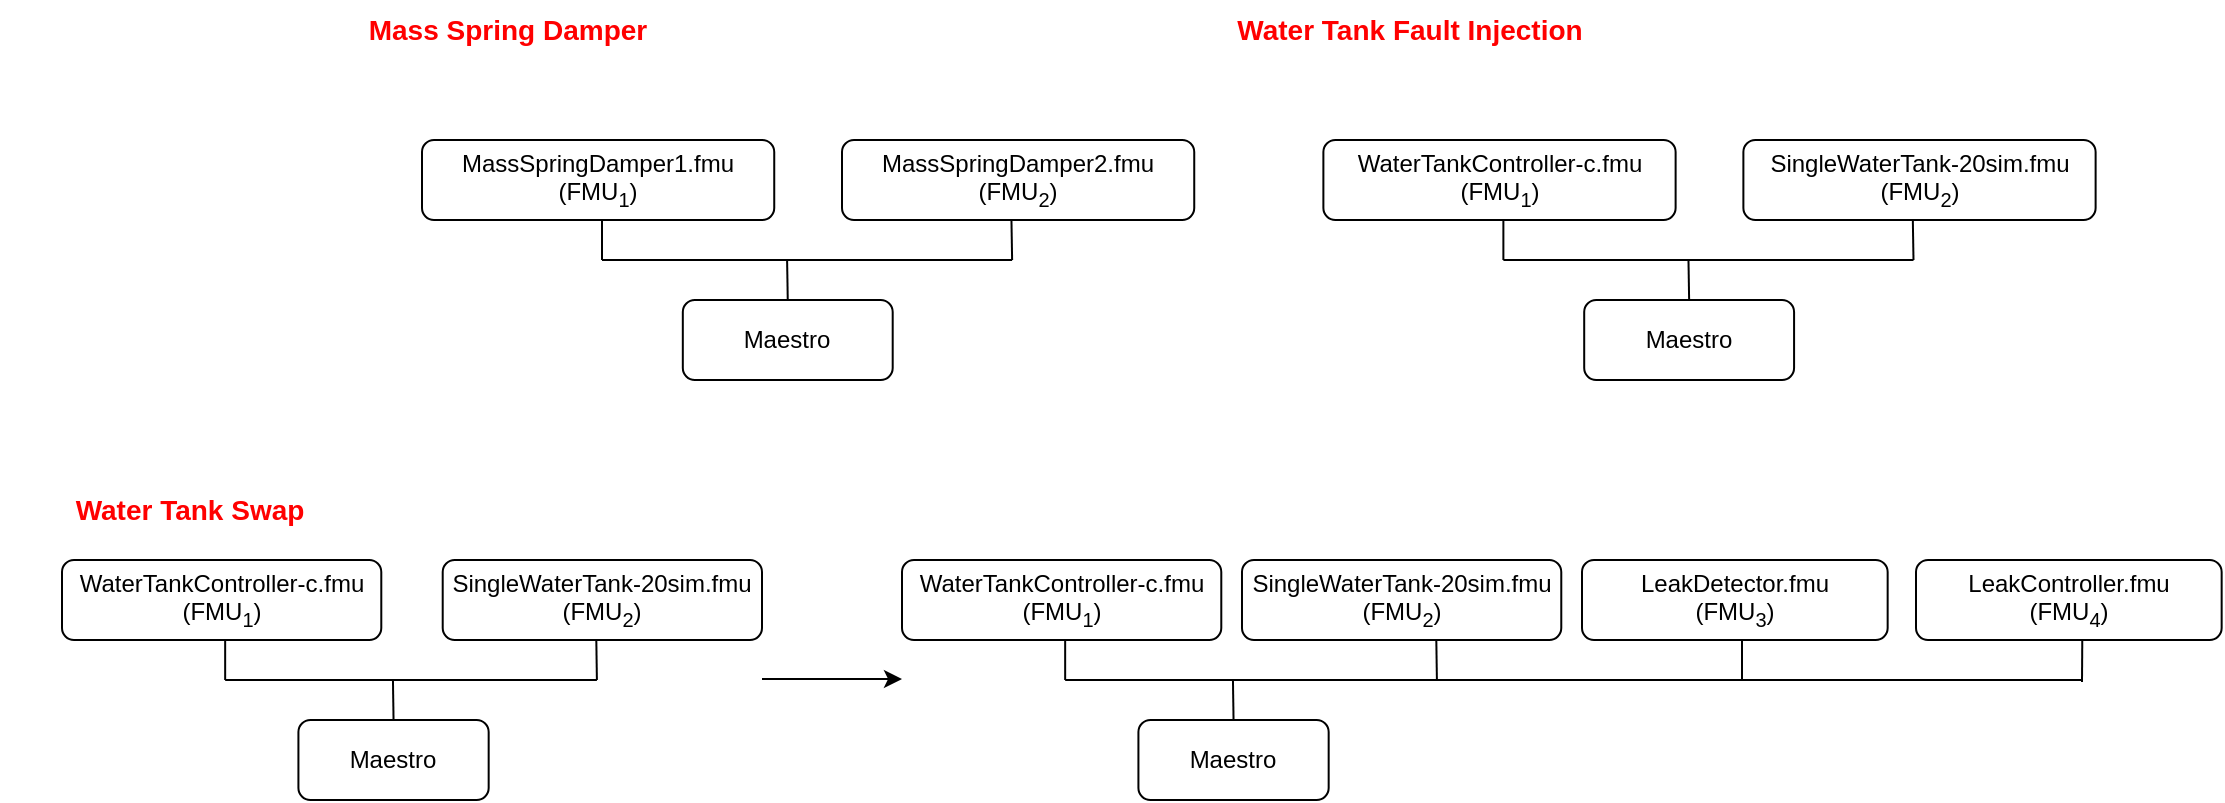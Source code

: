 <mxfile compressed="false" version="22.0.5" type="device">
  <diagram id="jLFWp5vPmYcwOU4BX7Fm" name="examples">
    <mxGraphModel dx="73" dy="478" grid="1" gridSize="10" guides="1" tooltips="1" connect="1" arrows="1" fold="1" page="1" pageScale="1" pageWidth="1100" pageHeight="850" math="0" shadow="0">
      <root>
        <mxCell id="VsSiiwDWSvhPQYji7nPq-0" />
        <mxCell id="VsSiiwDWSvhPQYji7nPq-1" parent="VsSiiwDWSvhPQYji7nPq-0" />
        <mxCell id="VsSiiwDWSvhPQYji7nPq-2" value="&lt;font color=&quot;#ff0000&quot; style=&quot;font-size: 14px&quot;&gt;&lt;b&gt;Mass Spring Damper&lt;/b&gt;&lt;/font&gt;" style="text;html=1;strokeColor=none;fillColor=none;align=center;verticalAlign=middle;whiteSpace=wrap;rounded=0;" parent="VsSiiwDWSvhPQYji7nPq-1" vertex="1">
          <mxGeometry x="2349.305" y="80" width="187.789" height="30" as="geometry" />
        </mxCell>
        <mxCell id="YsSumCsWpL5JwZorpIQ9-1" value="" style="group" parent="VsSiiwDWSvhPQYji7nPq-1" vertex="1" connectable="0">
          <mxGeometry x="2400" y="150" width="386.12" height="120" as="geometry" />
        </mxCell>
        <mxCell id="VsSiiwDWSvhPQYji7nPq-3" value="Maestro" style="rounded=1;whiteSpace=wrap;html=1;" parent="YsSumCsWpL5JwZorpIQ9-1" vertex="1">
          <mxGeometry x="130.412" y="80" width="104.941" height="40" as="geometry" />
        </mxCell>
        <mxCell id="VsSiiwDWSvhPQYji7nPq-4" value="MassSpringDamper1.fmu&lt;br&gt;(FMU&lt;sub&gt;1&lt;/sub&gt;)" style="rounded=1;whiteSpace=wrap;html=1;" parent="YsSumCsWpL5JwZorpIQ9-1" vertex="1">
          <mxGeometry width="176.12" height="40" as="geometry" />
        </mxCell>
        <mxCell id="VsSiiwDWSvhPQYji7nPq-6" value="" style="endArrow=none;html=1;rounded=0;" parent="YsSumCsWpL5JwZorpIQ9-1" edge="1">
          <mxGeometry width="50" height="50" relative="1" as="geometry">
            <mxPoint x="90" y="60" as="sourcePoint" />
            <mxPoint x="295.059" y="60" as="targetPoint" />
          </mxGeometry>
        </mxCell>
        <mxCell id="VsSiiwDWSvhPQYji7nPq-7" value="" style="endArrow=none;html=1;rounded=0;" parent="YsSumCsWpL5JwZorpIQ9-1" edge="1">
          <mxGeometry width="50" height="50" relative="1" as="geometry">
            <mxPoint x="90" y="40" as="sourcePoint" />
            <mxPoint x="90" y="60" as="targetPoint" />
            <Array as="points">
              <mxPoint x="90" y="40" />
            </Array>
          </mxGeometry>
        </mxCell>
        <mxCell id="VsSiiwDWSvhPQYji7nPq-8" value="" style="endArrow=none;html=1;rounded=0;exitX=0.375;exitY=1.057;exitDx=0;exitDy=0;exitPerimeter=0;" parent="YsSumCsWpL5JwZorpIQ9-1" edge="1">
          <mxGeometry width="50" height="50" relative="1" as="geometry">
            <mxPoint x="182.554" y="60.28" as="sourcePoint" />
            <mxPoint x="182.882" y="80" as="targetPoint" />
          </mxGeometry>
        </mxCell>
        <mxCell id="VsSiiwDWSvhPQYji7nPq-9" value="" style="endArrow=none;html=1;rounded=0;exitX=0.375;exitY=1.057;exitDx=0;exitDy=0;exitPerimeter=0;" parent="YsSumCsWpL5JwZorpIQ9-1" edge="1">
          <mxGeometry width="50" height="50" relative="1" as="geometry">
            <mxPoint x="294.731" y="40.28" as="sourcePoint" />
            <mxPoint x="295.059" y="60" as="targetPoint" />
          </mxGeometry>
        </mxCell>
        <mxCell id="YsSumCsWpL5JwZorpIQ9-0" value="MassSpringDamper2.fmu&lt;br&gt;(FMU&lt;sub&gt;2&lt;/sub&gt;)" style="rounded=1;whiteSpace=wrap;html=1;" parent="YsSumCsWpL5JwZorpIQ9-1" vertex="1">
          <mxGeometry x="210" width="176.12" height="40" as="geometry" />
        </mxCell>
        <mxCell id="-_rG3soVA4n7p6XDSwA1-18" value="&lt;font color=&quot;#ff0000&quot;&gt;&lt;span style=&quot;font-size: 14px;&quot;&gt;&lt;b&gt;Water Tank Fault Injection&lt;/b&gt;&lt;/span&gt;&lt;/font&gt;" style="text;html=1;strokeColor=none;fillColor=none;align=center;verticalAlign=middle;whiteSpace=wrap;rounded=0;" parent="VsSiiwDWSvhPQYji7nPq-1" vertex="1">
          <mxGeometry x="2799.995" y="80" width="187.789" height="30" as="geometry" />
        </mxCell>
        <mxCell id="-_rG3soVA4n7p6XDSwA1-19" value="" style="group" parent="VsSiiwDWSvhPQYji7nPq-1" vertex="1" connectable="0">
          <mxGeometry x="2850.69" y="150" width="386.12" height="120" as="geometry" />
        </mxCell>
        <mxCell id="-_rG3soVA4n7p6XDSwA1-20" value="Maestro" style="rounded=1;whiteSpace=wrap;html=1;" parent="-_rG3soVA4n7p6XDSwA1-19" vertex="1">
          <mxGeometry x="130.412" y="80" width="104.941" height="40" as="geometry" />
        </mxCell>
        <mxCell id="-_rG3soVA4n7p6XDSwA1-21" value="WaterTankController-c.fmu&lt;br&gt;(FMU&lt;sub&gt;1&lt;/sub&gt;)" style="rounded=1;whiteSpace=wrap;html=1;" parent="-_rG3soVA4n7p6XDSwA1-19" vertex="1">
          <mxGeometry width="176.12" height="40" as="geometry" />
        </mxCell>
        <mxCell id="-_rG3soVA4n7p6XDSwA1-22" value="" style="endArrow=none;html=1;rounded=0;" parent="-_rG3soVA4n7p6XDSwA1-19" edge="1">
          <mxGeometry width="50" height="50" relative="1" as="geometry">
            <mxPoint x="90" y="60" as="sourcePoint" />
            <mxPoint x="295.059" y="60" as="targetPoint" />
          </mxGeometry>
        </mxCell>
        <mxCell id="-_rG3soVA4n7p6XDSwA1-23" value="" style="endArrow=none;html=1;rounded=0;" parent="-_rG3soVA4n7p6XDSwA1-19" edge="1">
          <mxGeometry width="50" height="50" relative="1" as="geometry">
            <mxPoint x="90" y="40" as="sourcePoint" />
            <mxPoint x="90" y="60" as="targetPoint" />
            <Array as="points">
              <mxPoint x="90" y="40" />
            </Array>
          </mxGeometry>
        </mxCell>
        <mxCell id="-_rG3soVA4n7p6XDSwA1-24" value="" style="endArrow=none;html=1;rounded=0;exitX=0.375;exitY=1.057;exitDx=0;exitDy=0;exitPerimeter=0;" parent="-_rG3soVA4n7p6XDSwA1-19" edge="1">
          <mxGeometry width="50" height="50" relative="1" as="geometry">
            <mxPoint x="182.554" y="60.28" as="sourcePoint" />
            <mxPoint x="182.882" y="80" as="targetPoint" />
          </mxGeometry>
        </mxCell>
        <mxCell id="-_rG3soVA4n7p6XDSwA1-25" value="" style="endArrow=none;html=1;rounded=0;exitX=0.375;exitY=1.057;exitDx=0;exitDy=0;exitPerimeter=0;" parent="-_rG3soVA4n7p6XDSwA1-19" edge="1">
          <mxGeometry width="50" height="50" relative="1" as="geometry">
            <mxPoint x="294.731" y="40.28" as="sourcePoint" />
            <mxPoint x="295.059" y="60" as="targetPoint" />
          </mxGeometry>
        </mxCell>
        <mxCell id="-_rG3soVA4n7p6XDSwA1-26" value="SingleWaterTank-20sim.fmu&lt;br&gt;(FMU&lt;sub&gt;2&lt;/sub&gt;)" style="rounded=1;whiteSpace=wrap;html=1;" parent="-_rG3soVA4n7p6XDSwA1-19" vertex="1">
          <mxGeometry x="210" width="176.12" height="40" as="geometry" />
        </mxCell>
        <mxCell id="qCe7d7aQyTPKSx8LoRMt-0" value="&lt;font color=&quot;#ff0000&quot;&gt;&lt;span style=&quot;font-size: 14px;&quot;&gt;&lt;b&gt;Water Tank Swap&lt;/b&gt;&lt;/span&gt;&lt;/font&gt;" style="text;html=1;strokeColor=none;fillColor=none;align=center;verticalAlign=middle;whiteSpace=wrap;rounded=0;" vertex="1" parent="VsSiiwDWSvhPQYji7nPq-1">
          <mxGeometry x="2189.995" y="320" width="187.789" height="30" as="geometry" />
        </mxCell>
        <mxCell id="qCe7d7aQyTPKSx8LoRMt-1" value="" style="group" vertex="1" connectable="0" parent="VsSiiwDWSvhPQYji7nPq-1">
          <mxGeometry x="2220" y="360" width="350" height="120" as="geometry" />
        </mxCell>
        <mxCell id="qCe7d7aQyTPKSx8LoRMt-2" value="Maestro" style="rounded=1;whiteSpace=wrap;html=1;" vertex="1" parent="qCe7d7aQyTPKSx8LoRMt-1">
          <mxGeometry x="118.212" y="80" width="95.124" height="40" as="geometry" />
        </mxCell>
        <mxCell id="qCe7d7aQyTPKSx8LoRMt-3" value="WaterTankController-c.fmu&lt;br&gt;(FMU&lt;sub&gt;1&lt;/sub&gt;)" style="rounded=1;whiteSpace=wrap;html=1;" vertex="1" parent="qCe7d7aQyTPKSx8LoRMt-1">
          <mxGeometry width="159.645" height="40" as="geometry" />
        </mxCell>
        <mxCell id="qCe7d7aQyTPKSx8LoRMt-4" value="" style="endArrow=none;html=1;rounded=0;" edge="1" parent="qCe7d7aQyTPKSx8LoRMt-1">
          <mxGeometry width="50" height="50" relative="1" as="geometry">
            <mxPoint x="81.581" y="60" as="sourcePoint" />
            <mxPoint x="267.457" y="60" as="targetPoint" />
          </mxGeometry>
        </mxCell>
        <mxCell id="qCe7d7aQyTPKSx8LoRMt-5" value="" style="endArrow=none;html=1;rounded=0;" edge="1" parent="qCe7d7aQyTPKSx8LoRMt-1">
          <mxGeometry width="50" height="50" relative="1" as="geometry">
            <mxPoint x="81.581" y="40" as="sourcePoint" />
            <mxPoint x="81.581" y="60" as="targetPoint" />
            <Array as="points">
              <mxPoint x="81.581" y="40" />
            </Array>
          </mxGeometry>
        </mxCell>
        <mxCell id="qCe7d7aQyTPKSx8LoRMt-6" value="" style="endArrow=none;html=1;rounded=0;exitX=0.375;exitY=1.057;exitDx=0;exitDy=0;exitPerimeter=0;" edge="1" parent="qCe7d7aQyTPKSx8LoRMt-1">
          <mxGeometry width="50" height="50" relative="1" as="geometry">
            <mxPoint x="165.477" y="60.28" as="sourcePoint" />
            <mxPoint x="165.774" y="80" as="targetPoint" />
          </mxGeometry>
        </mxCell>
        <mxCell id="qCe7d7aQyTPKSx8LoRMt-7" value="" style="endArrow=none;html=1;rounded=0;exitX=0.375;exitY=1.057;exitDx=0;exitDy=0;exitPerimeter=0;" edge="1" parent="qCe7d7aQyTPKSx8LoRMt-1">
          <mxGeometry width="50" height="50" relative="1" as="geometry">
            <mxPoint x="267.16" y="40.28" as="sourcePoint" />
            <mxPoint x="267.457" y="60" as="targetPoint" />
          </mxGeometry>
        </mxCell>
        <mxCell id="qCe7d7aQyTPKSx8LoRMt-8" value="SingleWaterTank-20sim.fmu&lt;br&gt;(FMU&lt;sub&gt;2&lt;/sub&gt;)" style="rounded=1;whiteSpace=wrap;html=1;" vertex="1" parent="qCe7d7aQyTPKSx8LoRMt-1">
          <mxGeometry x="190.355" width="159.645" height="40" as="geometry" />
        </mxCell>
        <mxCell id="qCe7d7aQyTPKSx8LoRMt-9" value="" style="endArrow=classic;html=1;rounded=0;" edge="1" parent="VsSiiwDWSvhPQYji7nPq-1">
          <mxGeometry width="50" height="50" relative="1" as="geometry">
            <mxPoint x="2570" y="419.5" as="sourcePoint" />
            <mxPoint x="2640" y="419.5" as="targetPoint" />
          </mxGeometry>
        </mxCell>
        <mxCell id="qCe7d7aQyTPKSx8LoRMt-10" value="" style="group" vertex="1" connectable="0" parent="VsSiiwDWSvhPQYji7nPq-1">
          <mxGeometry x="2640" y="360" width="350" height="120" as="geometry" />
        </mxCell>
        <mxCell id="qCe7d7aQyTPKSx8LoRMt-11" value="Maestro" style="rounded=1;whiteSpace=wrap;html=1;" vertex="1" parent="qCe7d7aQyTPKSx8LoRMt-10">
          <mxGeometry x="118.212" y="80" width="95.124" height="40" as="geometry" />
        </mxCell>
        <mxCell id="qCe7d7aQyTPKSx8LoRMt-12" value="WaterTankController-c.fmu&lt;br&gt;(FMU&lt;sub&gt;1&lt;/sub&gt;)" style="rounded=1;whiteSpace=wrap;html=1;" vertex="1" parent="qCe7d7aQyTPKSx8LoRMt-10">
          <mxGeometry width="159.645" height="40" as="geometry" />
        </mxCell>
        <mxCell id="qCe7d7aQyTPKSx8LoRMt-13" value="" style="endArrow=none;html=1;rounded=0;" edge="1" parent="qCe7d7aQyTPKSx8LoRMt-10">
          <mxGeometry width="50" height="50" relative="1" as="geometry">
            <mxPoint x="81.581" y="60" as="sourcePoint" />
            <mxPoint x="590" y="60" as="targetPoint" />
          </mxGeometry>
        </mxCell>
        <mxCell id="qCe7d7aQyTPKSx8LoRMt-14" value="" style="endArrow=none;html=1;rounded=0;" edge="1" parent="qCe7d7aQyTPKSx8LoRMt-10">
          <mxGeometry width="50" height="50" relative="1" as="geometry">
            <mxPoint x="81.581" y="40" as="sourcePoint" />
            <mxPoint x="81.581" y="60" as="targetPoint" />
            <Array as="points">
              <mxPoint x="81.581" y="40" />
            </Array>
          </mxGeometry>
        </mxCell>
        <mxCell id="qCe7d7aQyTPKSx8LoRMt-15" value="" style="endArrow=none;html=1;rounded=0;exitX=0.375;exitY=1.057;exitDx=0;exitDy=0;exitPerimeter=0;" edge="1" parent="qCe7d7aQyTPKSx8LoRMt-10">
          <mxGeometry width="50" height="50" relative="1" as="geometry">
            <mxPoint x="165.477" y="60.28" as="sourcePoint" />
            <mxPoint x="165.774" y="80" as="targetPoint" />
          </mxGeometry>
        </mxCell>
        <mxCell id="qCe7d7aQyTPKSx8LoRMt-16" value="" style="endArrow=none;html=1;rounded=0;exitX=0.375;exitY=1.057;exitDx=0;exitDy=0;exitPerimeter=0;" edge="1" parent="qCe7d7aQyTPKSx8LoRMt-10">
          <mxGeometry width="50" height="50" relative="1" as="geometry">
            <mxPoint x="267.16" y="40.28" as="sourcePoint" />
            <mxPoint x="267.457" y="60" as="targetPoint" />
          </mxGeometry>
        </mxCell>
        <mxCell id="qCe7d7aQyTPKSx8LoRMt-17" value="SingleWaterTank-20sim.fmu&lt;br&gt;(FMU&lt;sub&gt;2&lt;/sub&gt;)" style="rounded=1;whiteSpace=wrap;html=1;" vertex="1" parent="qCe7d7aQyTPKSx8LoRMt-10">
          <mxGeometry x="169.995" width="159.645" height="40" as="geometry" />
        </mxCell>
        <mxCell id="qCe7d7aQyTPKSx8LoRMt-24" value="LeakDetector.fmu&lt;br&gt;(FMU&lt;sub&gt;3&lt;/sub&gt;)" style="rounded=1;whiteSpace=wrap;html=1;" vertex="1" parent="VsSiiwDWSvhPQYji7nPq-1">
          <mxGeometry x="2980" y="360" width="152.83" height="40" as="geometry" />
        </mxCell>
        <mxCell id="qCe7d7aQyTPKSx8LoRMt-25" value="LeakController.fmu&lt;br&gt;(FMU&lt;sub&gt;4&lt;/sub&gt;)" style="rounded=1;whiteSpace=wrap;html=1;" vertex="1" parent="VsSiiwDWSvhPQYji7nPq-1">
          <mxGeometry x="3147" y="360" width="152.83" height="40" as="geometry" />
        </mxCell>
        <mxCell id="qCe7d7aQyTPKSx8LoRMt-26" value="" style="endArrow=none;html=1;rounded=0;" edge="1" parent="VsSiiwDWSvhPQYji7nPq-1">
          <mxGeometry width="50" height="50" relative="1" as="geometry">
            <mxPoint x="3060" y="420" as="sourcePoint" />
            <mxPoint x="3060" y="400" as="targetPoint" />
            <Array as="points">
              <mxPoint x="3060" y="420" />
            </Array>
          </mxGeometry>
        </mxCell>
        <mxCell id="qCe7d7aQyTPKSx8LoRMt-28" value="" style="endArrow=none;html=1;rounded=0;entryX=0.544;entryY=0.981;entryDx=0;entryDy=0;entryPerimeter=0;" edge="1" parent="VsSiiwDWSvhPQYji7nPq-1">
          <mxGeometry width="50" height="50" relative="1" as="geometry">
            <mxPoint x="3230" y="421" as="sourcePoint" />
            <mxPoint x="3230.14" y="400" as="targetPoint" />
            <Array as="points">
              <mxPoint x="3230" y="420.76" />
            </Array>
          </mxGeometry>
        </mxCell>
      </root>
    </mxGraphModel>
  </diagram>
</mxfile>
